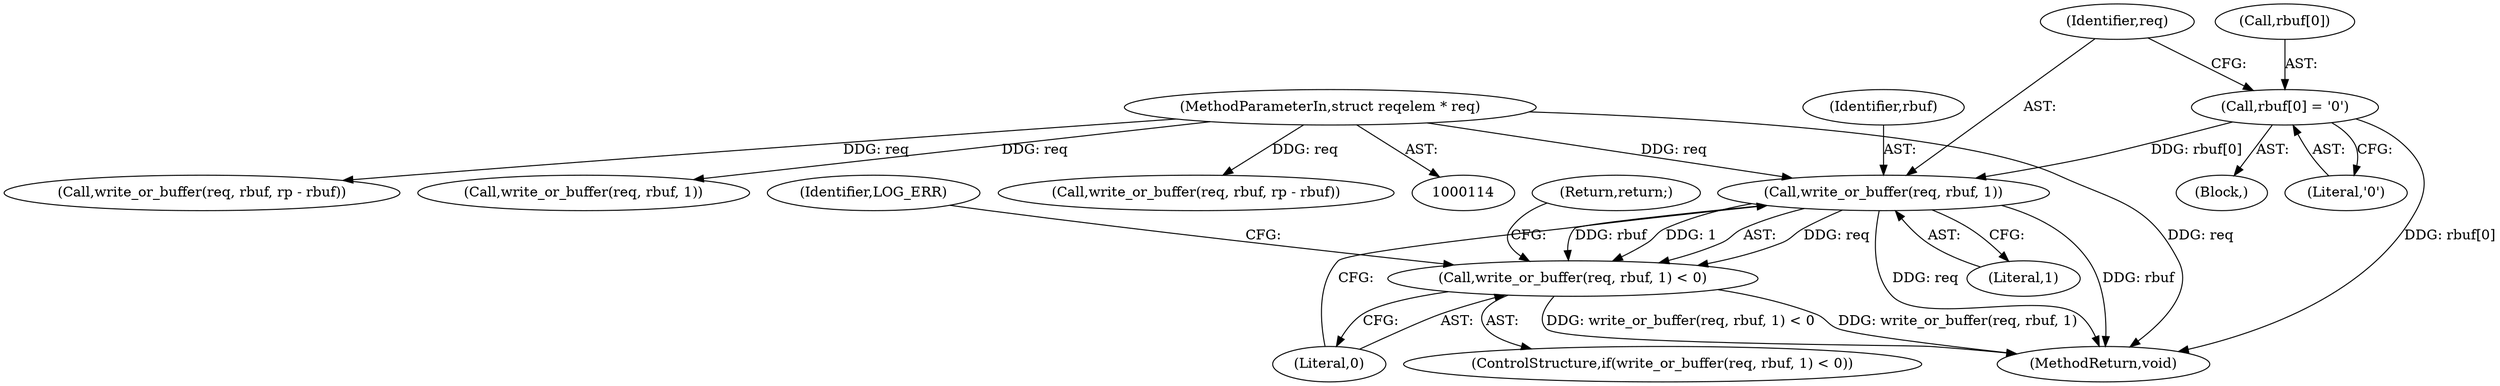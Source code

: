 digraph "0_miniupnp_b238cade9a173c6f751a34acf8ccff838a62aa47@API" {
"1001086" [label="(Call,write_or_buffer(req, rbuf, 1))"];
"1000115" [label="(MethodParameterIn,struct reqelem * req)"];
"1001079" [label="(Call,rbuf[0] = '\0')"];
"1001085" [label="(Call,write_or_buffer(req, rbuf, 1) < 0)"];
"1001093" [label="(Identifier,LOG_ERR)"];
"1001088" [label="(Identifier,rbuf)"];
"1001089" [label="(Literal,1)"];
"1000115" [label="(MethodParameterIn,struct reqelem * req)"];
"1001083" [label="(Literal,'\0')"];
"1000672" [label="(Call,write_or_buffer(req, rbuf, rp - rbuf))"];
"1001055" [label="(Call,write_or_buffer(req, rbuf, 1))"];
"1001080" [label="(Call,rbuf[0])"];
"1001085" [label="(Call,write_or_buffer(req, rbuf, 1) < 0)"];
"1001084" [label="(ControlStructure,if(write_or_buffer(req, rbuf, 1) < 0))"];
"1001087" [label="(Identifier,req)"];
"1000255" [label="(Block,)"];
"1001079" [label="(Call,rbuf[0] = '\0')"];
"1001086" [label="(Call,write_or_buffer(req, rbuf, 1))"];
"1001099" [label="(Return,return;)"];
"1001136" [label="(MethodReturn,void)"];
"1001090" [label="(Literal,0)"];
"1000281" [label="(Call,write_or_buffer(req, rbuf, rp - rbuf))"];
"1001086" -> "1001085"  [label="AST: "];
"1001086" -> "1001089"  [label="CFG: "];
"1001087" -> "1001086"  [label="AST: "];
"1001088" -> "1001086"  [label="AST: "];
"1001089" -> "1001086"  [label="AST: "];
"1001090" -> "1001086"  [label="CFG: "];
"1001086" -> "1001136"  [label="DDG: req"];
"1001086" -> "1001136"  [label="DDG: rbuf"];
"1001086" -> "1001085"  [label="DDG: req"];
"1001086" -> "1001085"  [label="DDG: rbuf"];
"1001086" -> "1001085"  [label="DDG: 1"];
"1000115" -> "1001086"  [label="DDG: req"];
"1001079" -> "1001086"  [label="DDG: rbuf[0]"];
"1000115" -> "1000114"  [label="AST: "];
"1000115" -> "1001136"  [label="DDG: req"];
"1000115" -> "1000281"  [label="DDG: req"];
"1000115" -> "1000672"  [label="DDG: req"];
"1000115" -> "1001055"  [label="DDG: req"];
"1001079" -> "1000255"  [label="AST: "];
"1001079" -> "1001083"  [label="CFG: "];
"1001080" -> "1001079"  [label="AST: "];
"1001083" -> "1001079"  [label="AST: "];
"1001087" -> "1001079"  [label="CFG: "];
"1001079" -> "1001136"  [label="DDG: rbuf[0]"];
"1001085" -> "1001084"  [label="AST: "];
"1001085" -> "1001090"  [label="CFG: "];
"1001090" -> "1001085"  [label="AST: "];
"1001093" -> "1001085"  [label="CFG: "];
"1001099" -> "1001085"  [label="CFG: "];
"1001085" -> "1001136"  [label="DDG: write_or_buffer(req, rbuf, 1) < 0"];
"1001085" -> "1001136"  [label="DDG: write_or_buffer(req, rbuf, 1)"];
}
